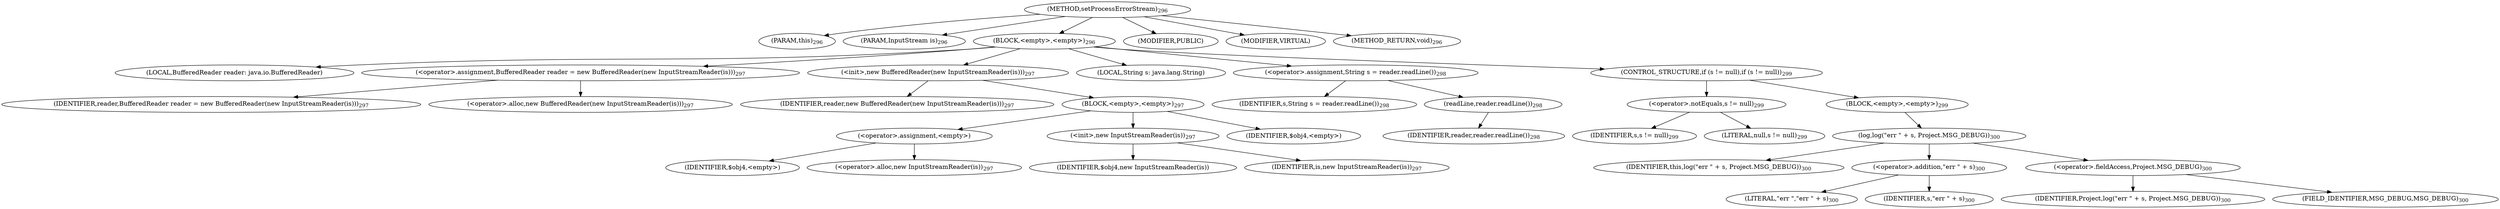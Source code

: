digraph "setProcessErrorStream" {  
"470" [label = <(METHOD,setProcessErrorStream)<SUB>296</SUB>> ]
"48" [label = <(PARAM,this)<SUB>296</SUB>> ]
"471" [label = <(PARAM,InputStream is)<SUB>296</SUB>> ]
"472" [label = <(BLOCK,&lt;empty&gt;,&lt;empty&gt;)<SUB>296</SUB>> ]
"46" [label = <(LOCAL,BufferedReader reader: java.io.BufferedReader)> ]
"473" [label = <(&lt;operator&gt;.assignment,BufferedReader reader = new BufferedReader(new InputStreamReader(is)))<SUB>297</SUB>> ]
"474" [label = <(IDENTIFIER,reader,BufferedReader reader = new BufferedReader(new InputStreamReader(is)))<SUB>297</SUB>> ]
"475" [label = <(&lt;operator&gt;.alloc,new BufferedReader(new InputStreamReader(is)))<SUB>297</SUB>> ]
"476" [label = <(&lt;init&gt;,new BufferedReader(new InputStreamReader(is)))<SUB>297</SUB>> ]
"45" [label = <(IDENTIFIER,reader,new BufferedReader(new InputStreamReader(is)))<SUB>297</SUB>> ]
"477" [label = <(BLOCK,&lt;empty&gt;,&lt;empty&gt;)<SUB>297</SUB>> ]
"478" [label = <(&lt;operator&gt;.assignment,&lt;empty&gt;)> ]
"479" [label = <(IDENTIFIER,$obj4,&lt;empty&gt;)> ]
"480" [label = <(&lt;operator&gt;.alloc,new InputStreamReader(is))<SUB>297</SUB>> ]
"481" [label = <(&lt;init&gt;,new InputStreamReader(is))<SUB>297</SUB>> ]
"482" [label = <(IDENTIFIER,$obj4,new InputStreamReader(is))> ]
"483" [label = <(IDENTIFIER,is,new InputStreamReader(is))<SUB>297</SUB>> ]
"484" [label = <(IDENTIFIER,$obj4,&lt;empty&gt;)> ]
"485" [label = <(LOCAL,String s: java.lang.String)> ]
"486" [label = <(&lt;operator&gt;.assignment,String s = reader.readLine())<SUB>298</SUB>> ]
"487" [label = <(IDENTIFIER,s,String s = reader.readLine())<SUB>298</SUB>> ]
"488" [label = <(readLine,reader.readLine())<SUB>298</SUB>> ]
"489" [label = <(IDENTIFIER,reader,reader.readLine())<SUB>298</SUB>> ]
"490" [label = <(CONTROL_STRUCTURE,if (s != null),if (s != null))<SUB>299</SUB>> ]
"491" [label = <(&lt;operator&gt;.notEquals,s != null)<SUB>299</SUB>> ]
"492" [label = <(IDENTIFIER,s,s != null)<SUB>299</SUB>> ]
"493" [label = <(LITERAL,null,s != null)<SUB>299</SUB>> ]
"494" [label = <(BLOCK,&lt;empty&gt;,&lt;empty&gt;)<SUB>299</SUB>> ]
"495" [label = <(log,log(&quot;err &quot; + s, Project.MSG_DEBUG))<SUB>300</SUB>> ]
"47" [label = <(IDENTIFIER,this,log(&quot;err &quot; + s, Project.MSG_DEBUG))<SUB>300</SUB>> ]
"496" [label = <(&lt;operator&gt;.addition,&quot;err &quot; + s)<SUB>300</SUB>> ]
"497" [label = <(LITERAL,&quot;err &quot;,&quot;err &quot; + s)<SUB>300</SUB>> ]
"498" [label = <(IDENTIFIER,s,&quot;err &quot; + s)<SUB>300</SUB>> ]
"499" [label = <(&lt;operator&gt;.fieldAccess,Project.MSG_DEBUG)<SUB>300</SUB>> ]
"500" [label = <(IDENTIFIER,Project,log(&quot;err &quot; + s, Project.MSG_DEBUG))<SUB>300</SUB>> ]
"501" [label = <(FIELD_IDENTIFIER,MSG_DEBUG,MSG_DEBUG)<SUB>300</SUB>> ]
"502" [label = <(MODIFIER,PUBLIC)> ]
"503" [label = <(MODIFIER,VIRTUAL)> ]
"504" [label = <(METHOD_RETURN,void)<SUB>296</SUB>> ]
  "470" -> "48" 
  "470" -> "471" 
  "470" -> "472" 
  "470" -> "502" 
  "470" -> "503" 
  "470" -> "504" 
  "472" -> "46" 
  "472" -> "473" 
  "472" -> "476" 
  "472" -> "485" 
  "472" -> "486" 
  "472" -> "490" 
  "473" -> "474" 
  "473" -> "475" 
  "476" -> "45" 
  "476" -> "477" 
  "477" -> "478" 
  "477" -> "481" 
  "477" -> "484" 
  "478" -> "479" 
  "478" -> "480" 
  "481" -> "482" 
  "481" -> "483" 
  "486" -> "487" 
  "486" -> "488" 
  "488" -> "489" 
  "490" -> "491" 
  "490" -> "494" 
  "491" -> "492" 
  "491" -> "493" 
  "494" -> "495" 
  "495" -> "47" 
  "495" -> "496" 
  "495" -> "499" 
  "496" -> "497" 
  "496" -> "498" 
  "499" -> "500" 
  "499" -> "501" 
}
